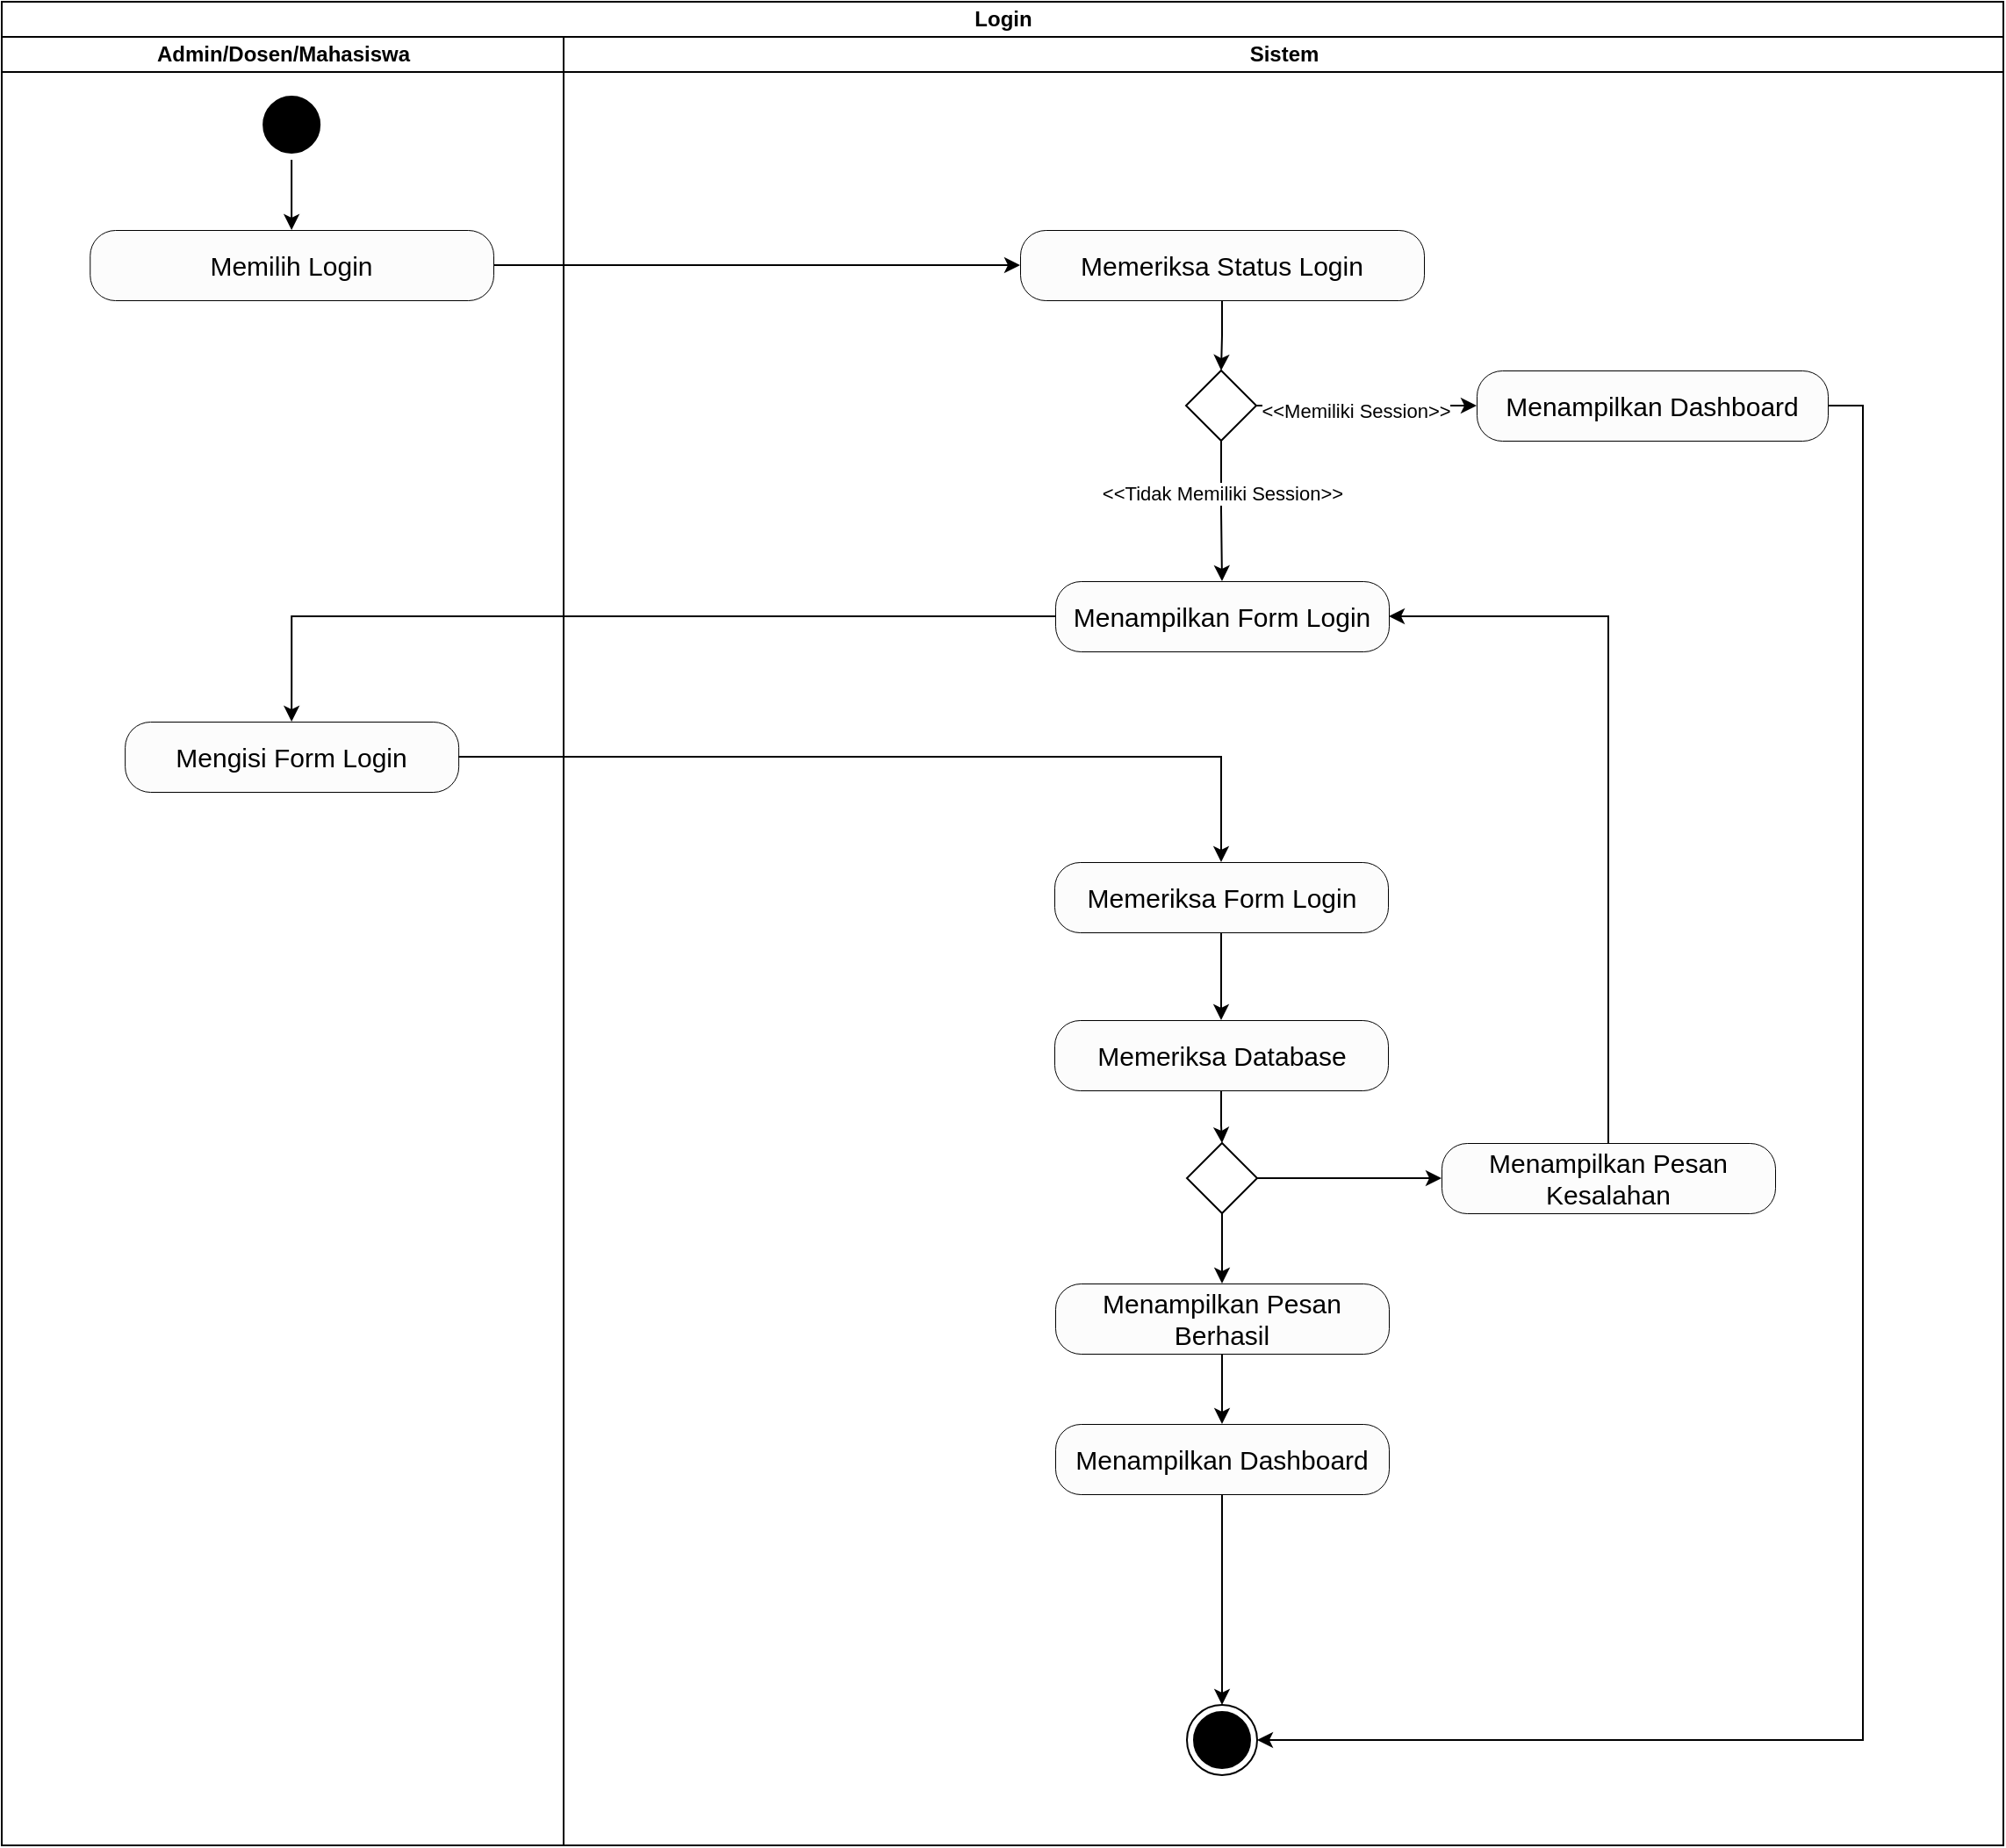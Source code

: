 <mxfile version="23.1.1" type="github">
  <diagram name="Login" id="LDumXNflHx7nx2bK48L2">
    <mxGraphModel dx="263" dy="1772" grid="1" gridSize="10" guides="1" tooltips="1" connect="1" arrows="1" fold="1" page="1" pageScale="1" pageWidth="850" pageHeight="1100" math="0" shadow="0">
      <root>
        <mxCell id="0" />
        <mxCell id="1" parent="0" />
        <mxCell id="4mLyvt6PvFEkd-6d_JUB-1" value="Login" style="swimlane;childLayout=stackLayout;resizeParent=1;resizeParentMax=0;startSize=20;html=1;" vertex="1" parent="1">
          <mxGeometry x="1100" y="-130" width="1140" height="1050" as="geometry" />
        </mxCell>
        <mxCell id="4mLyvt6PvFEkd-6d_JUB-2" value="Admin/Dosen/Mahasiswa" style="swimlane;startSize=20;html=1;" vertex="1" parent="4mLyvt6PvFEkd-6d_JUB-1">
          <mxGeometry y="20" width="320" height="1030" as="geometry" />
        </mxCell>
        <mxCell id="4mLyvt6PvFEkd-6d_JUB-3" style="edgeStyle=orthogonalEdgeStyle;rounded=0;orthogonalLoop=1;jettySize=auto;html=1;entryX=0.5;entryY=0;entryDx=0;entryDy=0;" edge="1" parent="4mLyvt6PvFEkd-6d_JUB-2" source="4mLyvt6PvFEkd-6d_JUB-4" target="4mLyvt6PvFEkd-6d_JUB-5">
          <mxGeometry relative="1" as="geometry" />
        </mxCell>
        <mxCell id="4mLyvt6PvFEkd-6d_JUB-4" value="" style="ellipse;html=1;shape=startState;fillColor=#000000;strokeColor=#000000;" vertex="1" parent="4mLyvt6PvFEkd-6d_JUB-2">
          <mxGeometry x="145.07" y="30" width="40" height="40" as="geometry" />
        </mxCell>
        <mxCell id="4mLyvt6PvFEkd-6d_JUB-5" value="Memilih Login" style="rounded=1;whiteSpace=wrap;html=1;fillColor=#FCFCFC;arcSize=36;strokeWidth=0.5;fontSize=15;" vertex="1" parent="4mLyvt6PvFEkd-6d_JUB-2">
          <mxGeometry x="50.13" y="110" width="229.87" height="40" as="geometry" />
        </mxCell>
        <mxCell id="4mLyvt6PvFEkd-6d_JUB-57" value="Mengisi Form Login" style="rounded=1;whiteSpace=wrap;html=1;fillColor=#FCFCFC;arcSize=36;strokeWidth=0.5;fontSize=15;" vertex="1" parent="4mLyvt6PvFEkd-6d_JUB-2">
          <mxGeometry x="70.07" y="390" width="190" height="40" as="geometry" />
        </mxCell>
        <mxCell id="4mLyvt6PvFEkd-6d_JUB-11" style="edgeStyle=orthogonalEdgeStyle;rounded=0;orthogonalLoop=1;jettySize=auto;html=1;entryX=0;entryY=0.5;entryDx=0;entryDy=0;exitX=1;exitY=0.5;exitDx=0;exitDy=0;" edge="1" parent="4mLyvt6PvFEkd-6d_JUB-1" source="4mLyvt6PvFEkd-6d_JUB-5" target="4mLyvt6PvFEkd-6d_JUB-14">
          <mxGeometry relative="1" as="geometry">
            <mxPoint x="324.0" y="150.0" as="sourcePoint" />
          </mxGeometry>
        </mxCell>
        <mxCell id="4mLyvt6PvFEkd-6d_JUB-12" value="Sistem" style="swimlane;startSize=20;html=1;" vertex="1" parent="4mLyvt6PvFEkd-6d_JUB-1">
          <mxGeometry x="320" y="20" width="820" height="1030" as="geometry" />
        </mxCell>
        <mxCell id="4mLyvt6PvFEkd-6d_JUB-51" style="edgeStyle=orthogonalEdgeStyle;rounded=0;orthogonalLoop=1;jettySize=auto;html=1;entryX=0.5;entryY=0;entryDx=0;entryDy=0;" edge="1" parent="4mLyvt6PvFEkd-6d_JUB-12" source="4mLyvt6PvFEkd-6d_JUB-14" target="4mLyvt6PvFEkd-6d_JUB-19">
          <mxGeometry relative="1" as="geometry" />
        </mxCell>
        <mxCell id="4mLyvt6PvFEkd-6d_JUB-14" value="Memeriksa Status Login" style="rounded=1;whiteSpace=wrap;html=1;fillColor=#FCFCFC;arcSize=36;strokeWidth=0.5;fontSize=15;" vertex="1" parent="4mLyvt6PvFEkd-6d_JUB-12">
          <mxGeometry x="260" y="110" width="230" height="40" as="geometry" />
        </mxCell>
        <mxCell id="4mLyvt6PvFEkd-6d_JUB-15" style="edgeStyle=orthogonalEdgeStyle;rounded=0;orthogonalLoop=1;jettySize=auto;html=1;entryX=0.5;entryY=0;entryDx=0;entryDy=0;" edge="1" parent="4mLyvt6PvFEkd-6d_JUB-12" source="4mLyvt6PvFEkd-6d_JUB-19" target="4mLyvt6PvFEkd-6d_JUB-25">
          <mxGeometry relative="1" as="geometry" />
        </mxCell>
        <mxCell id="4mLyvt6PvFEkd-6d_JUB-16" value="&amp;lt;&amp;lt;Tidak Memiliki Session&amp;gt;&amp;gt;" style="edgeLabel;html=1;align=center;verticalAlign=middle;resizable=0;points=[];" connectable="0" vertex="1" parent="4mLyvt6PvFEkd-6d_JUB-15">
          <mxGeometry x="-0.381" y="2" relative="1" as="geometry">
            <mxPoint x="-2" y="5" as="offset" />
          </mxGeometry>
        </mxCell>
        <mxCell id="4mLyvt6PvFEkd-6d_JUB-53" style="edgeStyle=orthogonalEdgeStyle;rounded=0;orthogonalLoop=1;jettySize=auto;html=1;entryX=0;entryY=0.5;entryDx=0;entryDy=0;" edge="1" parent="4mLyvt6PvFEkd-6d_JUB-12" source="4mLyvt6PvFEkd-6d_JUB-19" target="4mLyvt6PvFEkd-6d_JUB-54">
          <mxGeometry relative="1" as="geometry">
            <mxPoint x="481" y="210" as="targetPoint" />
          </mxGeometry>
        </mxCell>
        <mxCell id="4mLyvt6PvFEkd-6d_JUB-64" value="&amp;lt;&amp;lt;Memiliki Session&amp;gt;&amp;gt;" style="edgeLabel;html=1;align=center;verticalAlign=middle;resizable=0;points=[];" vertex="1" connectable="0" parent="4mLyvt6PvFEkd-6d_JUB-53">
          <mxGeometry x="-0.118" y="-3" relative="1" as="geometry">
            <mxPoint x="1" as="offset" />
          </mxGeometry>
        </mxCell>
        <mxCell id="4mLyvt6PvFEkd-6d_JUB-19" value="" style="rhombus;" vertex="1" parent="4mLyvt6PvFEkd-6d_JUB-12">
          <mxGeometry x="354.5" y="190" width="40" height="40" as="geometry" />
        </mxCell>
        <mxCell id="4mLyvt6PvFEkd-6d_JUB-25" value="Menampilkan Form Login" style="rounded=1;whiteSpace=wrap;html=1;fillColor=#FCFCFC;arcSize=36;strokeWidth=0.5;fontSize=15;" vertex="1" parent="4mLyvt6PvFEkd-6d_JUB-12">
          <mxGeometry x="280" y="310" width="190" height="40" as="geometry" />
        </mxCell>
        <mxCell id="4mLyvt6PvFEkd-6d_JUB-26" value="" style="ellipse;html=1;shape=endState;fillColor=#000000;strokeColor=#000000;" vertex="1" parent="4mLyvt6PvFEkd-6d_JUB-12">
          <mxGeometry x="355" y="950" width="40" height="40" as="geometry" />
        </mxCell>
        <mxCell id="4mLyvt6PvFEkd-6d_JUB-56" style="edgeStyle=orthogonalEdgeStyle;rounded=0;orthogonalLoop=1;jettySize=auto;html=1;entryX=1;entryY=0.5;entryDx=0;entryDy=0;" edge="1" parent="4mLyvt6PvFEkd-6d_JUB-12" source="4mLyvt6PvFEkd-6d_JUB-54" target="4mLyvt6PvFEkd-6d_JUB-26">
          <mxGeometry relative="1" as="geometry">
            <Array as="points">
              <mxPoint x="740" y="210" />
              <mxPoint x="740" y="970" />
            </Array>
          </mxGeometry>
        </mxCell>
        <mxCell id="4mLyvt6PvFEkd-6d_JUB-54" value="Menampilkan Dashboard" style="rounded=1;whiteSpace=wrap;html=1;fillColor=#FCFCFC;arcSize=36;strokeWidth=0.5;fontSize=15;" vertex="1" parent="4mLyvt6PvFEkd-6d_JUB-12">
          <mxGeometry x="520" y="190" width="200" height="40" as="geometry" />
        </mxCell>
        <mxCell id="4mLyvt6PvFEkd-6d_JUB-63" style="edgeStyle=orthogonalEdgeStyle;rounded=0;orthogonalLoop=1;jettySize=auto;html=1;entryX=0.5;entryY=0;entryDx=0;entryDy=0;" edge="1" parent="4mLyvt6PvFEkd-6d_JUB-12" source="4mLyvt6PvFEkd-6d_JUB-60" target="4mLyvt6PvFEkd-6d_JUB-65">
          <mxGeometry relative="1" as="geometry">
            <mxPoint x="375.0" y="550" as="targetPoint" />
          </mxGeometry>
        </mxCell>
        <mxCell id="4mLyvt6PvFEkd-6d_JUB-60" value="Memeriksa Form Login" style="rounded=1;whiteSpace=wrap;html=1;fillColor=#FCFCFC;arcSize=36;strokeWidth=0.5;fontSize=15;" vertex="1" parent="4mLyvt6PvFEkd-6d_JUB-12">
          <mxGeometry x="279.5" y="470" width="190" height="40" as="geometry" />
        </mxCell>
        <mxCell id="4mLyvt6PvFEkd-6d_JUB-67" style="edgeStyle=orthogonalEdgeStyle;rounded=0;orthogonalLoop=1;jettySize=auto;html=1;entryX=0.5;entryY=0;entryDx=0;entryDy=0;" edge="1" parent="4mLyvt6PvFEkd-6d_JUB-12" source="4mLyvt6PvFEkd-6d_JUB-65" target="4mLyvt6PvFEkd-6d_JUB-66">
          <mxGeometry relative="1" as="geometry" />
        </mxCell>
        <mxCell id="4mLyvt6PvFEkd-6d_JUB-65" value="Memeriksa Database" style="rounded=1;whiteSpace=wrap;html=1;fillColor=#FCFCFC;arcSize=36;strokeWidth=0.5;fontSize=15;" vertex="1" parent="4mLyvt6PvFEkd-6d_JUB-12">
          <mxGeometry x="279.5" y="560" width="190" height="40" as="geometry" />
        </mxCell>
        <mxCell id="4mLyvt6PvFEkd-6d_JUB-69" style="edgeStyle=orthogonalEdgeStyle;rounded=0;orthogonalLoop=1;jettySize=auto;html=1;entryX=0.5;entryY=0;entryDx=0;entryDy=0;" edge="1" parent="4mLyvt6PvFEkd-6d_JUB-12" source="4mLyvt6PvFEkd-6d_JUB-66" target="4mLyvt6PvFEkd-6d_JUB-68">
          <mxGeometry relative="1" as="geometry" />
        </mxCell>
        <mxCell id="4mLyvt6PvFEkd-6d_JUB-74" style="edgeStyle=orthogonalEdgeStyle;rounded=0;orthogonalLoop=1;jettySize=auto;html=1;entryX=0;entryY=0.5;entryDx=0;entryDy=0;" edge="1" parent="4mLyvt6PvFEkd-6d_JUB-12" source="4mLyvt6PvFEkd-6d_JUB-66" target="4mLyvt6PvFEkd-6d_JUB-73">
          <mxGeometry relative="1" as="geometry" />
        </mxCell>
        <mxCell id="4mLyvt6PvFEkd-6d_JUB-66" value="" style="rhombus;" vertex="1" parent="4mLyvt6PvFEkd-6d_JUB-12">
          <mxGeometry x="355.0" y="630" width="40" height="40" as="geometry" />
        </mxCell>
        <mxCell id="4mLyvt6PvFEkd-6d_JUB-71" style="edgeStyle=orthogonalEdgeStyle;rounded=0;orthogonalLoop=1;jettySize=auto;html=1;entryX=0.5;entryY=0;entryDx=0;entryDy=0;" edge="1" parent="4mLyvt6PvFEkd-6d_JUB-12" source="4mLyvt6PvFEkd-6d_JUB-68" target="4mLyvt6PvFEkd-6d_JUB-70">
          <mxGeometry relative="1" as="geometry" />
        </mxCell>
        <mxCell id="4mLyvt6PvFEkd-6d_JUB-68" value="Menampilkan Pesan Berhasil" style="rounded=1;whiteSpace=wrap;html=1;fillColor=#FCFCFC;arcSize=36;strokeWidth=0.5;fontSize=15;" vertex="1" parent="4mLyvt6PvFEkd-6d_JUB-12">
          <mxGeometry x="280" y="710" width="190" height="40" as="geometry" />
        </mxCell>
        <mxCell id="4mLyvt6PvFEkd-6d_JUB-72" style="edgeStyle=orthogonalEdgeStyle;rounded=0;orthogonalLoop=1;jettySize=auto;html=1;entryX=0.5;entryY=0;entryDx=0;entryDy=0;" edge="1" parent="4mLyvt6PvFEkd-6d_JUB-12" source="4mLyvt6PvFEkd-6d_JUB-70" target="4mLyvt6PvFEkd-6d_JUB-26">
          <mxGeometry relative="1" as="geometry" />
        </mxCell>
        <mxCell id="4mLyvt6PvFEkd-6d_JUB-70" value="Menampilkan Dashboard" style="rounded=1;whiteSpace=wrap;html=1;fillColor=#FCFCFC;arcSize=36;strokeWidth=0.5;fontSize=15;" vertex="1" parent="4mLyvt6PvFEkd-6d_JUB-12">
          <mxGeometry x="280" y="790" width="190" height="40" as="geometry" />
        </mxCell>
        <mxCell id="4mLyvt6PvFEkd-6d_JUB-75" style="edgeStyle=orthogonalEdgeStyle;rounded=0;orthogonalLoop=1;jettySize=auto;html=1;entryX=1;entryY=0.5;entryDx=0;entryDy=0;exitX=0.5;exitY=0;exitDx=0;exitDy=0;" edge="1" parent="4mLyvt6PvFEkd-6d_JUB-12" source="4mLyvt6PvFEkd-6d_JUB-73" target="4mLyvt6PvFEkd-6d_JUB-25">
          <mxGeometry relative="1" as="geometry" />
        </mxCell>
        <mxCell id="4mLyvt6PvFEkd-6d_JUB-73" value="Menampilkan Pesan Kesalahan" style="rounded=1;whiteSpace=wrap;html=1;fillColor=#FCFCFC;arcSize=36;strokeWidth=0.5;fontSize=15;" vertex="1" parent="4mLyvt6PvFEkd-6d_JUB-12">
          <mxGeometry x="500" y="630" width="190" height="40" as="geometry" />
        </mxCell>
        <mxCell id="4mLyvt6PvFEkd-6d_JUB-59" style="edgeStyle=orthogonalEdgeStyle;rounded=0;orthogonalLoop=1;jettySize=auto;html=1;entryX=0.5;entryY=0;entryDx=0;entryDy=0;" edge="1" parent="4mLyvt6PvFEkd-6d_JUB-1" source="4mLyvt6PvFEkd-6d_JUB-25" target="4mLyvt6PvFEkd-6d_JUB-57">
          <mxGeometry relative="1" as="geometry" />
        </mxCell>
        <mxCell id="4mLyvt6PvFEkd-6d_JUB-61" style="edgeStyle=orthogonalEdgeStyle;rounded=0;orthogonalLoop=1;jettySize=auto;html=1;entryX=0.5;entryY=0;entryDx=0;entryDy=0;" edge="1" parent="4mLyvt6PvFEkd-6d_JUB-1" source="4mLyvt6PvFEkd-6d_JUB-57" target="4mLyvt6PvFEkd-6d_JUB-60">
          <mxGeometry relative="1" as="geometry" />
        </mxCell>
      </root>
    </mxGraphModel>
  </diagram>
</mxfile>
